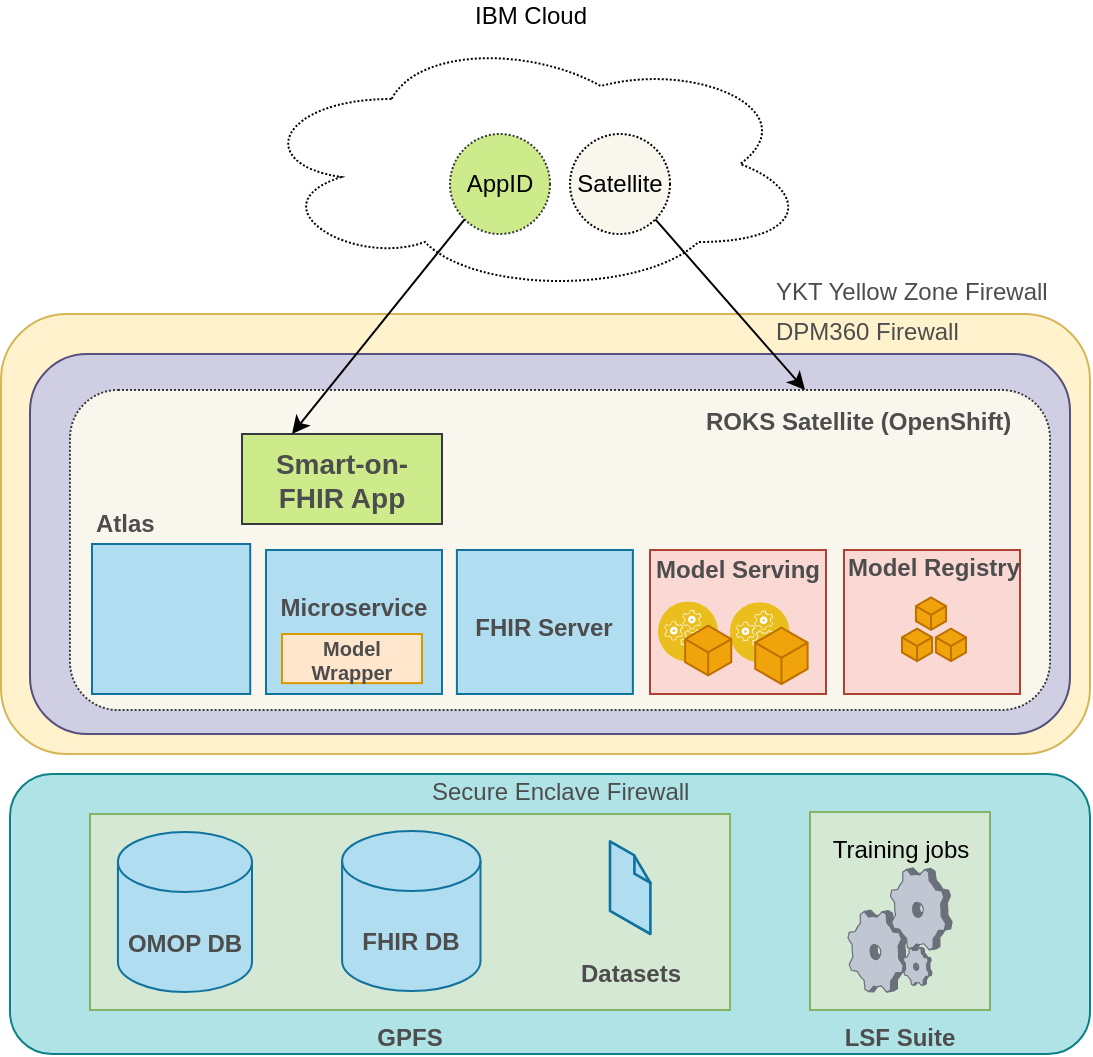 <mxfile version="14.5.1" type="device"><diagram id="batiAbgATBIIFMLxa1f3" name="Page-1"><mxGraphModel dx="786" dy="852" grid="1" gridSize="10" guides="1" tooltips="1" connect="1" arrows="1" fold="1" page="1" pageScale="1" pageWidth="850" pageHeight="1100" math="0" shadow="0"><root><mxCell id="0"/><mxCell id="1" parent="0"/><mxCell id="-3mLy844BHoeG7ZW56YK-59" value="&lt;p style=&quot;margin: 4px 0px 0px&quot;&gt;&lt;br&gt;&lt;/p&gt;" style="rounded=1;whiteSpace=wrap;html=1;labelPosition=center;verticalLabelPosition=top;align=center;verticalAlign=bottom;fillColor=#fff2cc;strokeColor=#d6b656;" vertex="1" parent="1"><mxGeometry x="225.5" y="370" width="544.5" height="220" as="geometry"/></mxCell><mxCell id="-3mLy844BHoeG7ZW56YK-10" value="&lt;p style=&quot;margin: 4px 0px 0px&quot;&gt;&lt;br&gt;&lt;/p&gt;" style="rounded=1;whiteSpace=wrap;html=1;labelPosition=center;verticalLabelPosition=top;align=center;verticalAlign=bottom;fillColor=#d0cee2;strokeColor=#56517e;" vertex="1" parent="1"><mxGeometry x="240" y="390" width="520" height="190" as="geometry"/></mxCell><mxCell id="-3mLy844BHoeG7ZW56YK-55" value="&lt;p style=&quot;margin: 4px 0px 0px&quot;&gt;&lt;br&gt;&lt;/p&gt;" style="rounded=1;whiteSpace=wrap;html=1;labelPosition=center;verticalLabelPosition=top;align=center;verticalAlign=bottom;dashed=1;dashPattern=1 1;fillColor=#f9f7ed;strokeColor=#36393d;" vertex="1" parent="1"><mxGeometry x="260" y="408" width="490" height="160" as="geometry"/></mxCell><mxCell id="-3mLy844BHoeG7ZW56YK-5" value="&lt;p style=&quot;margin: 4px 0px 0px&quot;&gt;&lt;br&gt;&lt;/p&gt;" style="rounded=1;whiteSpace=wrap;html=1;labelPosition=center;verticalLabelPosition=top;align=center;verticalAlign=bottom;fillColor=#b0e3e6;strokeColor=#0e8088;" vertex="1" parent="1"><mxGeometry x="230" y="600" width="540" height="140" as="geometry"/></mxCell><mxCell id="-3mLy844BHoeG7ZW56YK-1" value="&lt;font color=&quot;#4d4d4d&quot;&gt;&lt;b&gt;GPFS&lt;/b&gt;&lt;/font&gt;" style="rounded=0;whiteSpace=wrap;html=1;fillColor=#d5e8d4;strokeColor=#82b366;labelPosition=center;verticalLabelPosition=bottom;align=center;verticalAlign=top;" vertex="1" parent="1"><mxGeometry x="270" y="620" width="320" height="98" as="geometry"/></mxCell><mxCell id="-3mLy844BHoeG7ZW56YK-2" value="&lt;p style=&quot;margin: 4px 0px 0px&quot;&gt;&lt;font color=&quot;#4d4d4d&quot;&gt;&lt;span style=&quot;font-size: 12px&quot;&gt;&lt;b&gt;OMOP DB&lt;/b&gt;&lt;/span&gt;&lt;/font&gt;&lt;/p&gt;" style="shape=cylinder3;whiteSpace=wrap;html=1;boundedLbl=1;backgroundOutline=1;size=15;rounded=0;fontSize=14;strokeColor=#10739e;strokeWidth=1;fillColor=#b1ddf0;" vertex="1" parent="1"><mxGeometry x="283.96" y="629" width="67.04" height="80" as="geometry"/></mxCell><mxCell id="-3mLy844BHoeG7ZW56YK-3" value="&lt;p style=&quot;margin: 4px 0px 0px&quot;&gt;&lt;font color=&quot;#4d4d4d&quot;&gt;&lt;span style=&quot;font-size: 12px&quot;&gt;&lt;b&gt;Datasets&lt;/b&gt;&lt;/span&gt;&lt;/font&gt;&lt;/p&gt;" style="verticalLabelPosition=bottom;html=1;verticalAlign=top;strokeWidth=1;align=center;outlineConnect=0;outlineConnect=0;shape=mxgraph.aws3d.file;aspect=fixed;strokeColor=#10739e;rounded=0;fontSize=14;fillColor=#b1ddf0;labelPosition=center;" vertex="1" parent="1"><mxGeometry x="530" y="633.7" width="20.2" height="46.3" as="geometry"/></mxCell><mxCell id="-3mLy844BHoeG7ZW56YK-4" value="&lt;p style=&quot;margin: 4px 0px 0px&quot;&gt;&lt;font color=&quot;#4d4d4d&quot;&gt;&lt;span style=&quot;font-size: 12px&quot;&gt;&lt;b&gt;FHIR DB&lt;/b&gt;&lt;/span&gt;&lt;/font&gt;&lt;/p&gt;" style="shape=cylinder3;whiteSpace=wrap;html=1;boundedLbl=1;backgroundOutline=1;size=15;rounded=0;fontSize=14;strokeColor=#10739e;strokeWidth=1;fillColor=#b1ddf0;" vertex="1" parent="1"><mxGeometry x="396.05" y="628.5" width="69.2" height="80" as="geometry"/></mxCell><mxCell id="-3mLy844BHoeG7ZW56YK-7" value="&lt;font color=&quot;#4d4d4d&quot;&gt;&lt;b&gt;LSF Suite&lt;/b&gt;&lt;/font&gt;" style="rounded=0;whiteSpace=wrap;html=1;fillColor=#d5e8d4;strokeColor=#82b366;labelPosition=center;verticalLabelPosition=bottom;align=center;verticalAlign=top;" vertex="1" parent="1"><mxGeometry x="630" y="619" width="90" height="99" as="geometry"/></mxCell><mxCell id="-3mLy844BHoeG7ZW56YK-8" value="Training jobs" style="verticalLabelPosition=top;aspect=fixed;html=1;verticalAlign=bottom;strokeColor=none;align=center;outlineConnect=0;shape=mxgraph.citrix.process;labelPosition=center;" vertex="1" parent="1"><mxGeometry x="649" y="647" width="52" height="62" as="geometry"/></mxCell><mxCell id="-3mLy844BHoeG7ZW56YK-44" value="" style="group" vertex="1" connectable="0" parent="1"><mxGeometry x="279" y="475" width="79.11" height="86" as="geometry"/></mxCell><mxCell id="-3mLy844BHoeG7ZW56YK-45" value="&lt;p style=&quot;margin: 4px 0px 0px&quot;&gt;&lt;font color=&quot;#4d4d4d&quot;&gt;&lt;span style=&quot;font-size: 12px&quot;&gt;&lt;b&gt;Atlas&lt;/b&gt;&lt;/span&gt;&lt;/font&gt;&lt;/p&gt;" style="rounded=0;whiteSpace=wrap;html=1;fontSize=14;fillColor=#b1ddf0;strokeWidth=1;strokeColor=#10739e;labelPosition=center;verticalLabelPosition=top;align=left;verticalAlign=bottom;" vertex="1" parent="-3mLy844BHoeG7ZW56YK-44"><mxGeometry x="-8" y="10" width="79.11" height="75" as="geometry"/></mxCell><mxCell id="-3mLy844BHoeG7ZW56YK-46" value="" style="shape=image;verticalLabelPosition=bottom;labelBackgroundColor=#ffffff;verticalAlign=top;aspect=fixed;imageAspect=0;image=https://www.saga-it.com/ce/nmiLEnQu/-/assets/img/ohdsi.png;" vertex="1" parent="-3mLy844BHoeG7ZW56YK-44"><mxGeometry x="1.93" y="20" width="59.25" height="65" as="geometry"/></mxCell><mxCell id="-3mLy844BHoeG7ZW56YK-54" value="&lt;font&gt;&lt;font color=&quot;#4d4d4d&quot;&gt;&lt;b&gt;Smart-on-FHIR App&lt;/b&gt;&lt;/font&gt;&lt;br&gt;&lt;/font&gt;" style="whiteSpace=wrap;html=1;fontSize=14;fillColor=#cdeb8b;strokeColor=#36393d;align=center;rounded=0;strokeWidth=1;" vertex="1" parent="1"><mxGeometry x="346" y="430" width="100" height="45" as="geometry"/></mxCell><mxCell id="-3mLy844BHoeG7ZW56YK-56" value="IBM Cloud" style="ellipse;shape=cloud;whiteSpace=wrap;html=1;dashed=1;dashPattern=1 1;labelPosition=center;verticalLabelPosition=top;align=center;verticalAlign=bottom;" vertex="1" parent="1"><mxGeometry x="351" y="230" width="279" height="130" as="geometry"/></mxCell><mxCell id="-3mLy844BHoeG7ZW56YK-57" value="AppID" style="ellipse;whiteSpace=wrap;html=1;aspect=fixed;dashed=1;dashPattern=1 1;fillColor=#cdeb8b;strokeColor=#36393d;" vertex="1" parent="1"><mxGeometry x="450" y="280" width="50" height="50" as="geometry"/></mxCell><mxCell id="-3mLy844BHoeG7ZW56YK-58" value="Satellite" style="ellipse;whiteSpace=wrap;html=1;aspect=fixed;dashed=1;dashPattern=1 1;fillColor=#F9F7ED;" vertex="1" parent="1"><mxGeometry x="510.0" y="280" width="50" height="50" as="geometry"/></mxCell><mxCell id="-3mLy844BHoeG7ZW56YK-30" value="" style="rounded=0;whiteSpace=wrap;html=1;fontSize=14;fillColor=#fad9d5;strokeWidth=1;strokeColor=#ae4132;" vertex="1" parent="1"><mxGeometry x="647" y="488" width="88" height="72" as="geometry"/></mxCell><mxCell id="-3mLy844BHoeG7ZW56YK-31" value="" style="group" vertex="1" connectable="0" parent="1"><mxGeometry x="675" y="511.11" width="32" height="33" as="geometry"/></mxCell><mxCell id="-3mLy844BHoeG7ZW56YK-32" value="" style="html=1;whiteSpace=wrap;shape=isoCube;backgroundOutline=1;fontFamily=IBM Plex Sans;fontSize=6;labelBackgroundColor=none;labelBorderColor=none;horizontal=1;verticalAlign=top;labelPosition=center;verticalLabelPosition=bottom;align=center;fontStyle=1;spacing=-5;fillColor=#f0a30a;strokeColor=#BD7000;fontColor=#ffffff;" vertex="1" parent="-3mLy844BHoeG7ZW56YK-31"><mxGeometry x="17.945" y="15.632" width="15.055" height="17.368" as="geometry"/></mxCell><mxCell id="-3mLy844BHoeG7ZW56YK-33" value="" style="group" vertex="1" connectable="0" parent="-3mLy844BHoeG7ZW56YK-31"><mxGeometry width="23.042" height="33" as="geometry"/></mxCell><mxCell id="-3mLy844BHoeG7ZW56YK-34" value="" style="html=1;whiteSpace=wrap;shape=isoCube;backgroundOutline=1;fontFamily=IBM Plex Sans;fontSize=6;labelBackgroundColor=none;labelBorderColor=none;horizontal=1;verticalAlign=top;labelPosition=center;verticalLabelPosition=bottom;align=center;fontStyle=1;spacing=-5;fillColor=#f0a30a;strokeColor=#BD7000;fontColor=#ffffff;" vertex="1" parent="-3mLy844BHoeG7ZW56YK-33"><mxGeometry x="1" y="15.632" width="15.055" height="17.368" as="geometry"/></mxCell><mxCell id="-3mLy844BHoeG7ZW56YK-35" value="" style="html=1;whiteSpace=wrap;shape=isoCube;backgroundOutline=1;fontFamily=IBM Plex Sans;fontSize=6;labelBackgroundColor=none;labelBorderColor=none;horizontal=1;verticalAlign=top;labelPosition=center;verticalLabelPosition=bottom;align=center;fontStyle=1;spacing=-5;fillColor=#f0a30a;strokeColor=#BD7000;fontColor=#ffffff;" vertex="1" parent="-3mLy844BHoeG7ZW56YK-33"><mxGeometry x="7.987" width="15.055" height="17.368" as="geometry"/></mxCell><mxCell id="-3mLy844BHoeG7ZW56YK-36" value="Model Registry" style="text;spacingTop=-5;align=center;fontStyle=1;fontColor=#4D4D4D;" vertex="1" parent="1"><mxGeometry x="642" y="488.16" width="100" height="20" as="geometry"/></mxCell><mxCell id="-3mLy844BHoeG7ZW56YK-61" value="" style="curved=1;endArrow=classic;html=1;entryX=0.25;entryY=0;entryDx=0;entryDy=0;exitX=0;exitY=1;exitDx=0;exitDy=0;" edge="1" parent="1" source="-3mLy844BHoeG7ZW56YK-57" target="-3mLy844BHoeG7ZW56YK-54"><mxGeometry width="50" height="50" relative="1" as="geometry"><mxPoint x="440" y="640" as="sourcePoint"/><mxPoint x="490" y="590" as="targetPoint"/></mxGeometry></mxCell><mxCell id="-3mLy844BHoeG7ZW56YK-74" value="YKT Yellow Zone Firewall" style="text;spacingTop=-5;align=left;fontStyle=0;fontColor=#4D4D4D;" vertex="1" parent="1"><mxGeometry x="611" y="350" width="100" height="20" as="geometry"/></mxCell><mxCell id="-3mLy844BHoeG7ZW56YK-75" value="DPM360 Firewall" style="text;spacingTop=-5;align=left;fontStyle=0;fontColor=#4D4D4D;" vertex="1" parent="1"><mxGeometry x="611" y="370" width="100" height="20" as="geometry"/></mxCell><mxCell id="-3mLy844BHoeG7ZW56YK-76" value="Secure Enclave Firewall" style="text;spacingTop=-5;align=left;fontStyle=0;fontColor=#4D4D4D;" vertex="1" parent="1"><mxGeometry x="438.99" y="600" width="100" height="20" as="geometry"/></mxCell><mxCell id="-3mLy844BHoeG7ZW56YK-77" value="" style="curved=1;endArrow=classic;html=1;exitX=1;exitY=1;exitDx=0;exitDy=0;entryX=0.75;entryY=0;entryDx=0;entryDy=0;" edge="1" parent="1" source="-3mLy844BHoeG7ZW56YK-58" target="-3mLy844BHoeG7ZW56YK-55"><mxGeometry width="50" height="50" relative="1" as="geometry"><mxPoint x="467.322" y="332.678" as="sourcePoint"/><mxPoint x="425" y="425" as="targetPoint"/></mxGeometry></mxCell><mxCell id="-3mLy844BHoeG7ZW56YK-78" value="ROKS Satellite (OpenShift)" style="text;spacingTop=-5;align=left;fontStyle=1;fontColor=#4D4D4D;" vertex="1" parent="1"><mxGeometry x="576" y="415" width="100" height="20" as="geometry"/></mxCell><mxCell id="-3mLy844BHoeG7ZW56YK-80" value="&lt;p style=&quot;margin: 4px 0px 0px&quot;&gt;&lt;font color=&quot;#4d4d4d&quot;&gt;&lt;span style=&quot;font-size: 12px&quot;&gt;&lt;b&gt;FHIR Server&lt;/b&gt;&lt;/span&gt;&lt;/font&gt;&lt;/p&gt;" style="rounded=0;whiteSpace=wrap;html=1;fontSize=14;fillColor=#b1ddf0;strokeWidth=1;strokeColor=#10739e;" vertex="1" parent="1"><mxGeometry x="453.45" y="488" width="88" height="72" as="geometry"/></mxCell><mxCell id="-3mLy844BHoeG7ZW56YK-49" value="&lt;p style=&quot;margin: 4px 0px 0px&quot;&gt;&lt;font color=&quot;#4d4d4d&quot;&gt;&lt;span style=&quot;font-size: 12px&quot;&gt;&lt;b&gt;Microservice&lt;/b&gt;&lt;/span&gt;&lt;/font&gt;&lt;/p&gt;&lt;p style=&quot;margin: 4px 0px 0px&quot;&gt;&lt;font color=&quot;#4d4d4d&quot;&gt;&lt;span style=&quot;font-size: 12px&quot;&gt;&lt;b&gt;&lt;br&gt;&lt;/b&gt;&lt;/span&gt;&lt;/font&gt;&lt;/p&gt;" style="rounded=0;whiteSpace=wrap;html=1;fontSize=14;fillColor=#b1ddf0;strokeWidth=1;strokeColor=#10739e;labelPosition=center;verticalLabelPosition=middle;align=center;verticalAlign=middle;" vertex="1" parent="1"><mxGeometry x="358" y="488" width="88" height="72" as="geometry"/></mxCell><mxCell id="-3mLy844BHoeG7ZW56YK-50" value="&lt;font color=&quot;#4d4d4d&quot; style=&quot;font-size: 10px;&quot;&gt;Model &lt;br style=&quot;font-size: 10px;&quot;&gt;Wrapper&lt;/font&gt;" style="whiteSpace=wrap;html=1;fontSize=10;fillColor=#ffe6cc;strokeColor=#d79b00;fontStyle=1;verticalAlign=top;spacingTop=-5;" vertex="1" parent="1"><mxGeometry x="366" y="530" width="70" height="24.57" as="geometry"/></mxCell><mxCell id="-3mLy844BHoeG7ZW56YK-84" value="" style="group" vertex="1" connectable="0" parent="1"><mxGeometry x="550" y="488" width="88" height="72" as="geometry"/></mxCell><mxCell id="-3mLy844BHoeG7ZW56YK-23" value="&lt;font style=&quot;font-size: 12px&quot;&gt;&lt;br&gt;&lt;/font&gt;" style="rounded=0;whiteSpace=wrap;html=1;fontSize=14;fillColor=#fad9d5;strokeWidth=1;strokeColor=#ae4132;" vertex="1" parent="-3mLy844BHoeG7ZW56YK-84"><mxGeometry width="88" height="72" as="geometry"/></mxCell><mxCell id="-3mLy844BHoeG7ZW56YK-26" value="" style="aspect=fixed;perimeter=ellipsePerimeter;html=1;align=center;shadow=0;dashed=0;fontColor=#4277BB;labelBackgroundColor=#ffffff;fontSize=12;spacingTop=3;image;image=img/lib/ibm/applications/runtime_services.svg;rounded=0;strokeColor=#009900;strokeWidth=1;fillColor=#FFFFFF;" vertex="1" parent="-3mLy844BHoeG7ZW56YK-84"><mxGeometry x="39.85" y="26.11" width="30" height="30" as="geometry"/></mxCell><mxCell id="-3mLy844BHoeG7ZW56YK-27" value="" style="html=1;whiteSpace=wrap;shape=isoCube;backgroundOutline=1;fontFamily=IBM Plex Sans;fontSize=6;labelBackgroundColor=none;labelBorderColor=none;horizontal=1;verticalAlign=top;labelPosition=center;verticalLabelPosition=bottom;align=center;fontStyle=1;spacing=-5;fillColor=#f0a30a;strokeColor=#BD7000;fontColor=#ffffff;" vertex="1" parent="-3mLy844BHoeG7ZW56YK-84"><mxGeometry x="51.621" y="38.794" width="28.2" height="28.2" as="geometry"/></mxCell><mxCell id="-3mLy844BHoeG7ZW56YK-28" value="Model Serving&#10;&#10;" style="text;spacingTop=-5;align=center;fontStyle=1;fontColor=#4D4D4D;" vertex="1" parent="-3mLy844BHoeG7ZW56YK-84"><mxGeometry x="29.0" y="0.78" width="30" height="20" as="geometry"/></mxCell><mxCell id="-3mLy844BHoeG7ZW56YK-81" value="" style="aspect=fixed;perimeter=ellipsePerimeter;html=1;align=center;shadow=0;dashed=0;fontColor=#4277BB;labelBackgroundColor=#ffffff;fontSize=12;spacingTop=3;image;image=img/lib/ibm/applications/runtime_services.svg;rounded=0;strokeColor=#009900;strokeWidth=1;fillColor=#FFFFFF;" vertex="1" parent="-3mLy844BHoeG7ZW56YK-84"><mxGeometry x="4" y="25.78" width="30" height="30" as="geometry"/></mxCell><mxCell id="-3mLy844BHoeG7ZW56YK-25" value="" style="html=1;whiteSpace=wrap;shape=isoCube;backgroundOutline=1;fontFamily=IBM Plex Sans;fontSize=6;labelBackgroundColor=none;labelBorderColor=none;horizontal=1;verticalAlign=top;labelPosition=center;verticalLabelPosition=bottom;align=center;fontStyle=1;spacing=-5;fillColor=#f0a30a;strokeColor=#BD7000;fontColor=#ffffff;" vertex="1" parent="-3mLy844BHoeG7ZW56YK-84"><mxGeometry x="16.68" y="37.85" width="24.83" height="24.83" as="geometry"/></mxCell></root></mxGraphModel></diagram></mxfile>